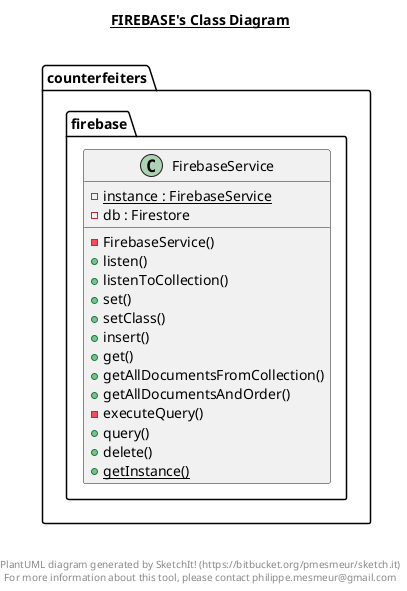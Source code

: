 @startuml

title __FIREBASE's Class Diagram__\n

  namespace counterfeiters {
    namespace firebase {
      class counterfeiters.firebase.FirebaseService {
          {static} - instance : FirebaseService
          - db : Firestore
          - FirebaseService()
          + listen()
          + listenToCollection()
          + set()
          + setClass()
          + insert()
          + get()
          + getAllDocumentsFromCollection()
          + getAllDocumentsAndOrder()
          - executeQuery()
          + query()
          + delete()
          {static} + getInstance()
      }
    }
  }
  



right footer


PlantUML diagram generated by SketchIt! (https://bitbucket.org/pmesmeur/sketch.it)
For more information about this tool, please contact philippe.mesmeur@gmail.com
endfooter

@enduml

